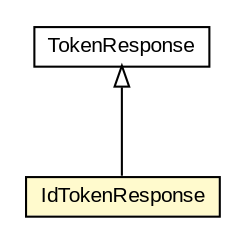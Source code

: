 #!/usr/local/bin/dot
#
# Class diagram 
# Generated by UMLGraph version R5_6-24-gf6e263 (http://www.umlgraph.org/)
#

digraph G {
	edge [fontname="arial",fontsize=10,labelfontname="arial",labelfontsize=10];
	node [fontname="arial",fontsize=10,shape=plaintext];
	nodesep=0.25;
	ranksep=0.5;
	// net.trajano.openidconnect.token.TokenResponse
	c5070 [label=<<table title="net.trajano.openidconnect.token.TokenResponse" border="0" cellborder="1" cellspacing="0" cellpadding="2" port="p" href="./TokenResponse.html">
		<tr><td><table border="0" cellspacing="0" cellpadding="1">
<tr><td align="center" balign="center"> TokenResponse </td></tr>
		</table></td></tr>
		</table>>, URL="./TokenResponse.html", fontname="arial", fontcolor="black", fontsize=10.0];
	// net.trajano.openidconnect.token.IdTokenResponse
	c5074 [label=<<table title="net.trajano.openidconnect.token.IdTokenResponse" border="0" cellborder="1" cellspacing="0" cellpadding="2" port="p" bgcolor="lemonChiffon" href="./IdTokenResponse.html">
		<tr><td><table border="0" cellspacing="0" cellpadding="1">
<tr><td align="center" balign="center"> IdTokenResponse </td></tr>
		</table></td></tr>
		</table>>, URL="./IdTokenResponse.html", fontname="arial", fontcolor="black", fontsize=10.0];
	//net.trajano.openidconnect.token.IdTokenResponse extends net.trajano.openidconnect.token.TokenResponse
	c5070:p -> c5074:p [dir=back,arrowtail=empty];
}

